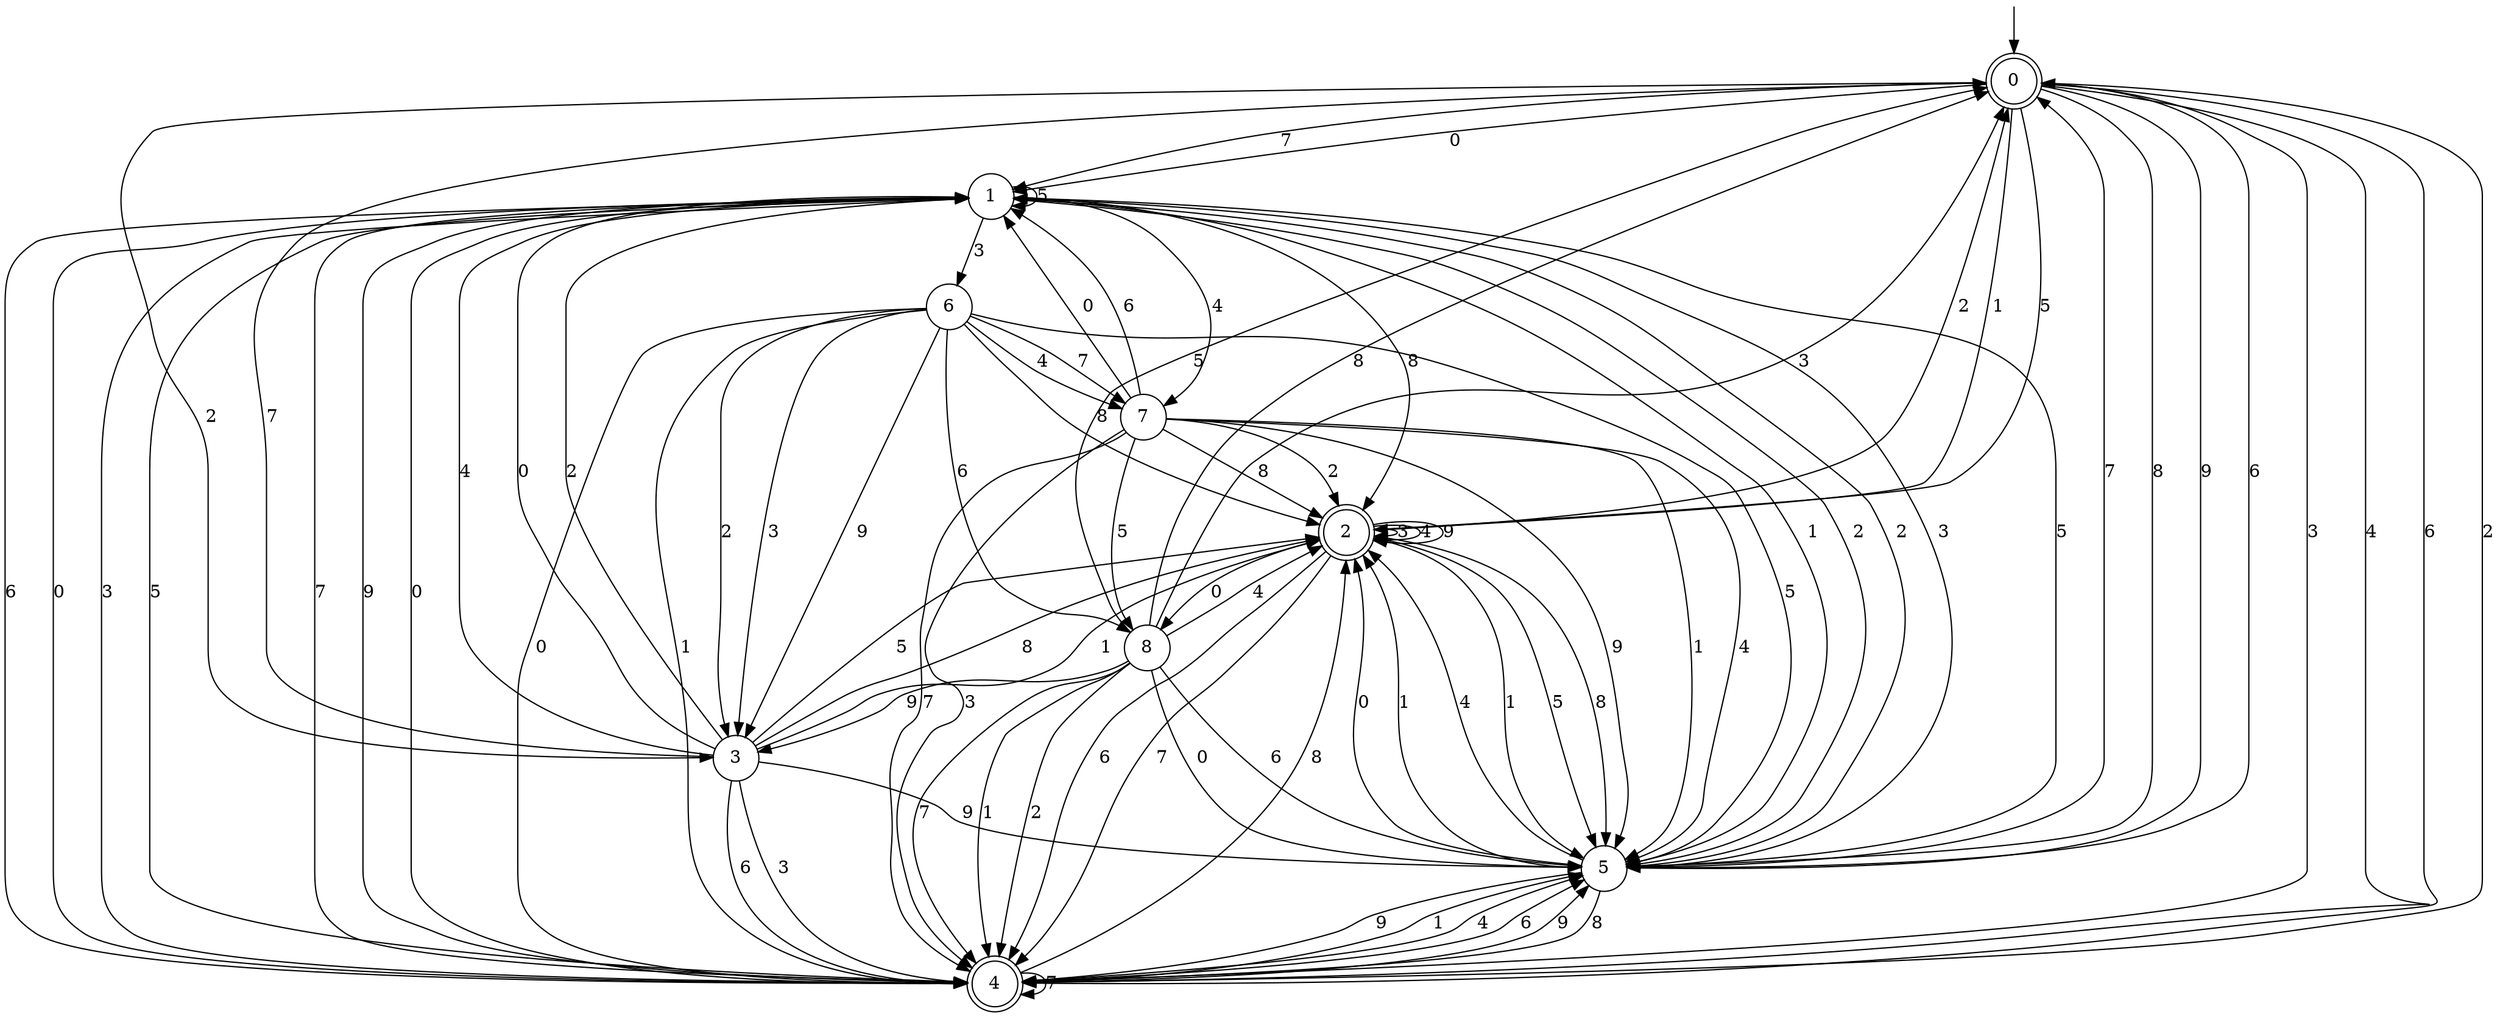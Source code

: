 digraph g {

	s0 [shape="doublecircle" label="0"];
	s1 [shape="circle" label="1"];
	s2 [shape="doublecircle" label="2"];
	s3 [shape="circle" label="3"];
	s4 [shape="doublecircle" label="4"];
	s5 [shape="circle" label="5"];
	s6 [shape="circle" label="6"];
	s7 [shape="circle" label="7"];
	s8 [shape="circle" label="8"];
	s0 -> s1 [label="0"];
	s0 -> s2 [label="1"];
	s0 -> s3 [label="2"];
	s0 -> s4 [label="3"];
	s0 -> s4 [label="4"];
	s0 -> s2 [label="5"];
	s0 -> s4 [label="6"];
	s0 -> s1 [label="7"];
	s0 -> s5 [label="8"];
	s0 -> s5 [label="9"];
	s1 -> s4 [label="0"];
	s1 -> s5 [label="1"];
	s1 -> s5 [label="2"];
	s1 -> s6 [label="3"];
	s1 -> s7 [label="4"];
	s1 -> s1 [label="5"];
	s1 -> s4 [label="6"];
	s1 -> s4 [label="7"];
	s1 -> s2 [label="8"];
	s1 -> s4 [label="9"];
	s2 -> s8 [label="0"];
	s2 -> s5 [label="1"];
	s2 -> s0 [label="2"];
	s2 -> s2 [label="3"];
	s2 -> s2 [label="4"];
	s2 -> s5 [label="5"];
	s2 -> s4 [label="6"];
	s2 -> s4 [label="7"];
	s2 -> s5 [label="8"];
	s2 -> s2 [label="9"];
	s3 -> s1 [label="0"];
	s3 -> s2 [label="1"];
	s3 -> s1 [label="2"];
	s3 -> s4 [label="3"];
	s3 -> s1 [label="4"];
	s3 -> s2 [label="5"];
	s3 -> s4 [label="6"];
	s3 -> s0 [label="7"];
	s3 -> s2 [label="8"];
	s3 -> s5 [label="9"];
	s4 -> s1 [label="0"];
	s4 -> s5 [label="1"];
	s4 -> s0 [label="2"];
	s4 -> s1 [label="3"];
	s4 -> s5 [label="4"];
	s4 -> s1 [label="5"];
	s4 -> s5 [label="6"];
	s4 -> s4 [label="7"];
	s4 -> s2 [label="8"];
	s4 -> s5 [label="9"];
	s5 -> s2 [label="0"];
	s5 -> s2 [label="1"];
	s5 -> s1 [label="2"];
	s5 -> s1 [label="3"];
	s5 -> s2 [label="4"];
	s5 -> s1 [label="5"];
	s5 -> s0 [label="6"];
	s5 -> s0 [label="7"];
	s5 -> s4 [label="8"];
	s5 -> s4 [label="9"];
	s6 -> s4 [label="0"];
	s6 -> s4 [label="1"];
	s6 -> s3 [label="2"];
	s6 -> s3 [label="3"];
	s6 -> s7 [label="4"];
	s6 -> s5 [label="5"];
	s6 -> s8 [label="6"];
	s6 -> s7 [label="7"];
	s6 -> s2 [label="8"];
	s6 -> s3 [label="9"];
	s7 -> s1 [label="0"];
	s7 -> s5 [label="1"];
	s7 -> s2 [label="2"];
	s7 -> s4 [label="3"];
	s7 -> s5 [label="4"];
	s7 -> s8 [label="5"];
	s7 -> s1 [label="6"];
	s7 -> s4 [label="7"];
	s7 -> s2 [label="8"];
	s7 -> s5 [label="9"];
	s8 -> s5 [label="0"];
	s8 -> s4 [label="1"];
	s8 -> s4 [label="2"];
	s8 -> s0 [label="3"];
	s8 -> s2 [label="4"];
	s8 -> s0 [label="5"];
	s8 -> s5 [label="6"];
	s8 -> s4 [label="7"];
	s8 -> s0 [label="8"];
	s8 -> s3 [label="9"];

__start0 [label="" shape="none" width="0" height="0"];
__start0 -> s0;

}
